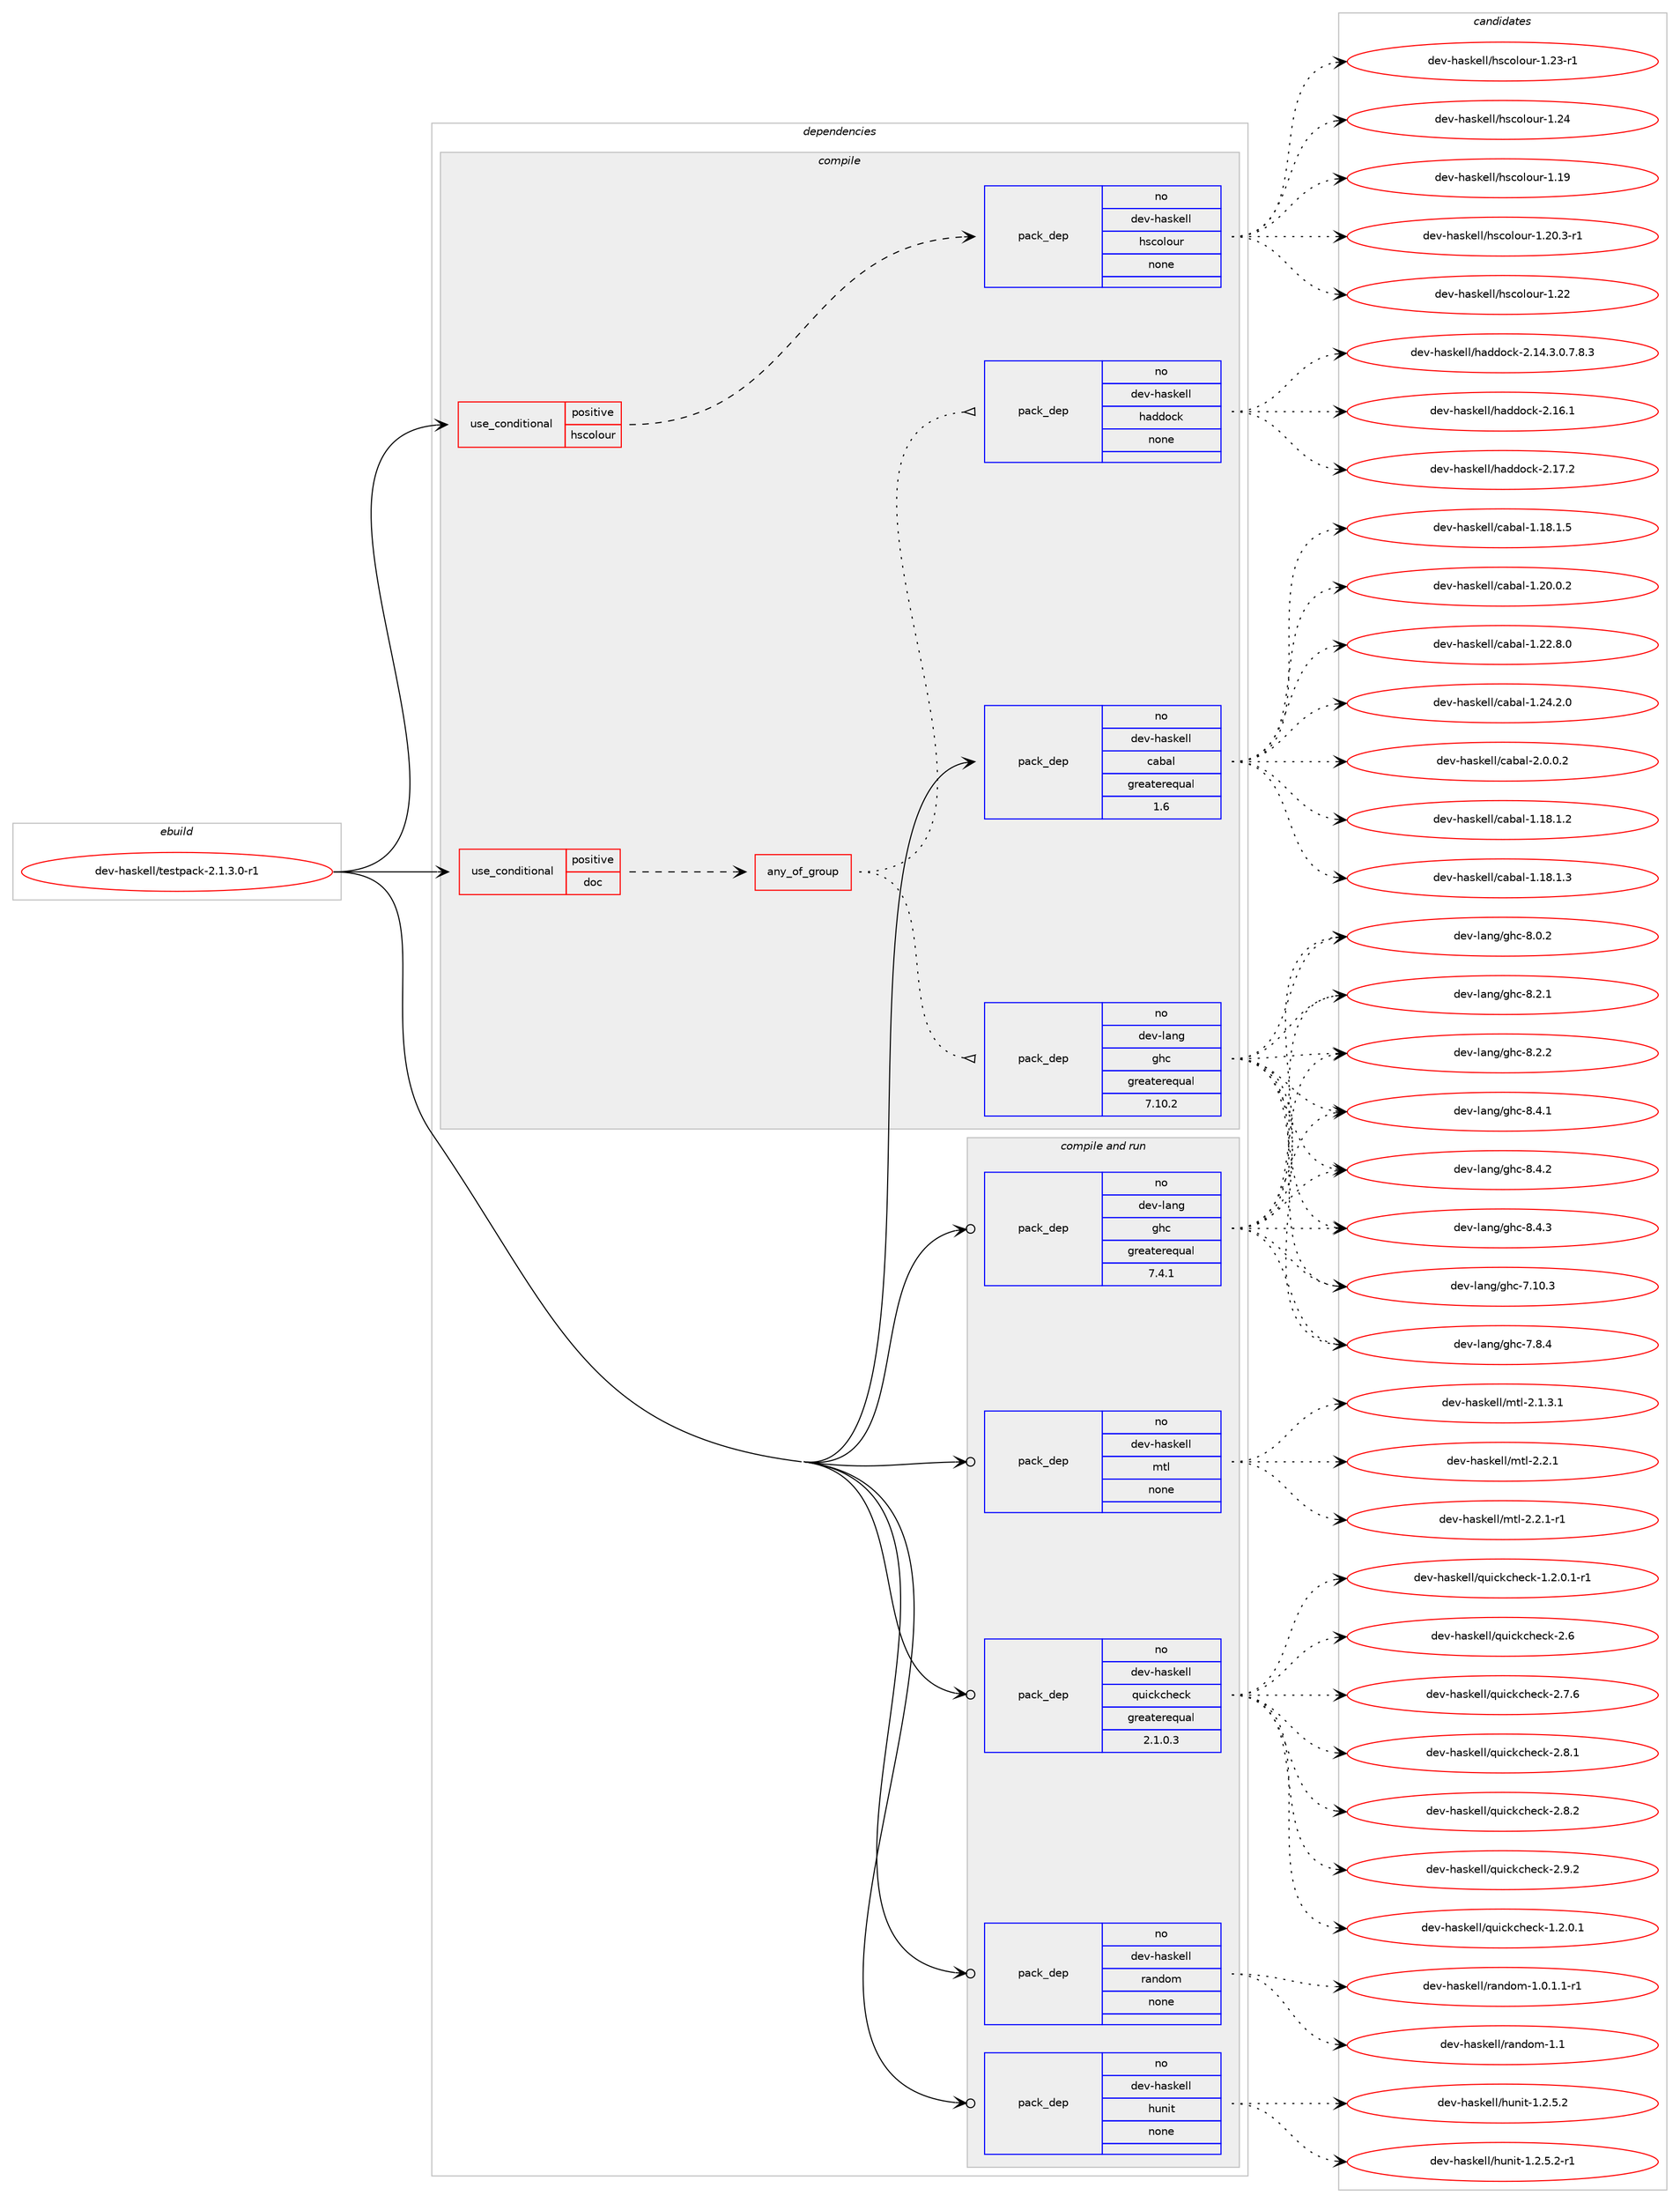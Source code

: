 digraph prolog {

# *************
# Graph options
# *************

newrank=true;
concentrate=true;
compound=true;
graph [rankdir=LR,fontname=Helvetica,fontsize=10,ranksep=1.5];#, ranksep=2.5, nodesep=0.2];
edge  [arrowhead=vee];
node  [fontname=Helvetica,fontsize=10];

# **********
# The ebuild
# **********

subgraph cluster_leftcol {
color=gray;
rank=same;
label=<<i>ebuild</i>>;
id [label="dev-haskell/testpack-2.1.3.0-r1", color=red, width=4, href="../dev-haskell/testpack-2.1.3.0-r1.svg"];
}

# ****************
# The dependencies
# ****************

subgraph cluster_midcol {
color=gray;
label=<<i>dependencies</i>>;
subgraph cluster_compile {
fillcolor="#eeeeee";
style=filled;
label=<<i>compile</i>>;
subgraph cond361713 {
dependency1345682 [label=<<TABLE BORDER="0" CELLBORDER="1" CELLSPACING="0" CELLPADDING="4"><TR><TD ROWSPAN="3" CELLPADDING="10">use_conditional</TD></TR><TR><TD>positive</TD></TR><TR><TD>doc</TD></TR></TABLE>>, shape=none, color=red];
subgraph any21648 {
dependency1345683 [label=<<TABLE BORDER="0" CELLBORDER="1" CELLSPACING="0" CELLPADDING="4"><TR><TD CELLPADDING="10">any_of_group</TD></TR></TABLE>>, shape=none, color=red];subgraph pack961769 {
dependency1345684 [label=<<TABLE BORDER="0" CELLBORDER="1" CELLSPACING="0" CELLPADDING="4" WIDTH="220"><TR><TD ROWSPAN="6" CELLPADDING="30">pack_dep</TD></TR><TR><TD WIDTH="110">no</TD></TR><TR><TD>dev-haskell</TD></TR><TR><TD>haddock</TD></TR><TR><TD>none</TD></TR><TR><TD></TD></TR></TABLE>>, shape=none, color=blue];
}
dependency1345683:e -> dependency1345684:w [weight=20,style="dotted",arrowhead="oinv"];
subgraph pack961770 {
dependency1345685 [label=<<TABLE BORDER="0" CELLBORDER="1" CELLSPACING="0" CELLPADDING="4" WIDTH="220"><TR><TD ROWSPAN="6" CELLPADDING="30">pack_dep</TD></TR><TR><TD WIDTH="110">no</TD></TR><TR><TD>dev-lang</TD></TR><TR><TD>ghc</TD></TR><TR><TD>greaterequal</TD></TR><TR><TD>7.10.2</TD></TR></TABLE>>, shape=none, color=blue];
}
dependency1345683:e -> dependency1345685:w [weight=20,style="dotted",arrowhead="oinv"];
}
dependency1345682:e -> dependency1345683:w [weight=20,style="dashed",arrowhead="vee"];
}
id:e -> dependency1345682:w [weight=20,style="solid",arrowhead="vee"];
subgraph cond361714 {
dependency1345686 [label=<<TABLE BORDER="0" CELLBORDER="1" CELLSPACING="0" CELLPADDING="4"><TR><TD ROWSPAN="3" CELLPADDING="10">use_conditional</TD></TR><TR><TD>positive</TD></TR><TR><TD>hscolour</TD></TR></TABLE>>, shape=none, color=red];
subgraph pack961771 {
dependency1345687 [label=<<TABLE BORDER="0" CELLBORDER="1" CELLSPACING="0" CELLPADDING="4" WIDTH="220"><TR><TD ROWSPAN="6" CELLPADDING="30">pack_dep</TD></TR><TR><TD WIDTH="110">no</TD></TR><TR><TD>dev-haskell</TD></TR><TR><TD>hscolour</TD></TR><TR><TD>none</TD></TR><TR><TD></TD></TR></TABLE>>, shape=none, color=blue];
}
dependency1345686:e -> dependency1345687:w [weight=20,style="dashed",arrowhead="vee"];
}
id:e -> dependency1345686:w [weight=20,style="solid",arrowhead="vee"];
subgraph pack961772 {
dependency1345688 [label=<<TABLE BORDER="0" CELLBORDER="1" CELLSPACING="0" CELLPADDING="4" WIDTH="220"><TR><TD ROWSPAN="6" CELLPADDING="30">pack_dep</TD></TR><TR><TD WIDTH="110">no</TD></TR><TR><TD>dev-haskell</TD></TR><TR><TD>cabal</TD></TR><TR><TD>greaterequal</TD></TR><TR><TD>1.6</TD></TR></TABLE>>, shape=none, color=blue];
}
id:e -> dependency1345688:w [weight=20,style="solid",arrowhead="vee"];
}
subgraph cluster_compileandrun {
fillcolor="#eeeeee";
style=filled;
label=<<i>compile and run</i>>;
subgraph pack961773 {
dependency1345689 [label=<<TABLE BORDER="0" CELLBORDER="1" CELLSPACING="0" CELLPADDING="4" WIDTH="220"><TR><TD ROWSPAN="6" CELLPADDING="30">pack_dep</TD></TR><TR><TD WIDTH="110">no</TD></TR><TR><TD>dev-haskell</TD></TR><TR><TD>hunit</TD></TR><TR><TD>none</TD></TR><TR><TD></TD></TR></TABLE>>, shape=none, color=blue];
}
id:e -> dependency1345689:w [weight=20,style="solid",arrowhead="odotvee"];
subgraph pack961774 {
dependency1345690 [label=<<TABLE BORDER="0" CELLBORDER="1" CELLSPACING="0" CELLPADDING="4" WIDTH="220"><TR><TD ROWSPAN="6" CELLPADDING="30">pack_dep</TD></TR><TR><TD WIDTH="110">no</TD></TR><TR><TD>dev-haskell</TD></TR><TR><TD>mtl</TD></TR><TR><TD>none</TD></TR><TR><TD></TD></TR></TABLE>>, shape=none, color=blue];
}
id:e -> dependency1345690:w [weight=20,style="solid",arrowhead="odotvee"];
subgraph pack961775 {
dependency1345691 [label=<<TABLE BORDER="0" CELLBORDER="1" CELLSPACING="0" CELLPADDING="4" WIDTH="220"><TR><TD ROWSPAN="6" CELLPADDING="30">pack_dep</TD></TR><TR><TD WIDTH="110">no</TD></TR><TR><TD>dev-haskell</TD></TR><TR><TD>quickcheck</TD></TR><TR><TD>greaterequal</TD></TR><TR><TD>2.1.0.3</TD></TR></TABLE>>, shape=none, color=blue];
}
id:e -> dependency1345691:w [weight=20,style="solid",arrowhead="odotvee"];
subgraph pack961776 {
dependency1345692 [label=<<TABLE BORDER="0" CELLBORDER="1" CELLSPACING="0" CELLPADDING="4" WIDTH="220"><TR><TD ROWSPAN="6" CELLPADDING="30">pack_dep</TD></TR><TR><TD WIDTH="110">no</TD></TR><TR><TD>dev-haskell</TD></TR><TR><TD>random</TD></TR><TR><TD>none</TD></TR><TR><TD></TD></TR></TABLE>>, shape=none, color=blue];
}
id:e -> dependency1345692:w [weight=20,style="solid",arrowhead="odotvee"];
subgraph pack961777 {
dependency1345693 [label=<<TABLE BORDER="0" CELLBORDER="1" CELLSPACING="0" CELLPADDING="4" WIDTH="220"><TR><TD ROWSPAN="6" CELLPADDING="30">pack_dep</TD></TR><TR><TD WIDTH="110">no</TD></TR><TR><TD>dev-lang</TD></TR><TR><TD>ghc</TD></TR><TR><TD>greaterequal</TD></TR><TR><TD>7.4.1</TD></TR></TABLE>>, shape=none, color=blue];
}
id:e -> dependency1345693:w [weight=20,style="solid",arrowhead="odotvee"];
}
subgraph cluster_run {
fillcolor="#eeeeee";
style=filled;
label=<<i>run</i>>;
}
}

# **************
# The candidates
# **************

subgraph cluster_choices {
rank=same;
color=gray;
label=<<i>candidates</i>>;

subgraph choice961769 {
color=black;
nodesep=1;
choice1001011184510497115107101108108471049710010011199107455046495246514648465546564651 [label="dev-haskell/haddock-2.14.3.0.7.8.3", color=red, width=4,href="../dev-haskell/haddock-2.14.3.0.7.8.3.svg"];
choice100101118451049711510710110810847104971001001119910745504649544649 [label="dev-haskell/haddock-2.16.1", color=red, width=4,href="../dev-haskell/haddock-2.16.1.svg"];
choice100101118451049711510710110810847104971001001119910745504649554650 [label="dev-haskell/haddock-2.17.2", color=red, width=4,href="../dev-haskell/haddock-2.17.2.svg"];
dependency1345684:e -> choice1001011184510497115107101108108471049710010011199107455046495246514648465546564651:w [style=dotted,weight="100"];
dependency1345684:e -> choice100101118451049711510710110810847104971001001119910745504649544649:w [style=dotted,weight="100"];
dependency1345684:e -> choice100101118451049711510710110810847104971001001119910745504649554650:w [style=dotted,weight="100"];
}
subgraph choice961770 {
color=black;
nodesep=1;
choice1001011184510897110103471031049945554649484651 [label="dev-lang/ghc-7.10.3", color=red, width=4,href="../dev-lang/ghc-7.10.3.svg"];
choice10010111845108971101034710310499455546564652 [label="dev-lang/ghc-7.8.4", color=red, width=4,href="../dev-lang/ghc-7.8.4.svg"];
choice10010111845108971101034710310499455646484650 [label="dev-lang/ghc-8.0.2", color=red, width=4,href="../dev-lang/ghc-8.0.2.svg"];
choice10010111845108971101034710310499455646504649 [label="dev-lang/ghc-8.2.1", color=red, width=4,href="../dev-lang/ghc-8.2.1.svg"];
choice10010111845108971101034710310499455646504650 [label="dev-lang/ghc-8.2.2", color=red, width=4,href="../dev-lang/ghc-8.2.2.svg"];
choice10010111845108971101034710310499455646524649 [label="dev-lang/ghc-8.4.1", color=red, width=4,href="../dev-lang/ghc-8.4.1.svg"];
choice10010111845108971101034710310499455646524650 [label="dev-lang/ghc-8.4.2", color=red, width=4,href="../dev-lang/ghc-8.4.2.svg"];
choice10010111845108971101034710310499455646524651 [label="dev-lang/ghc-8.4.3", color=red, width=4,href="../dev-lang/ghc-8.4.3.svg"];
dependency1345685:e -> choice1001011184510897110103471031049945554649484651:w [style=dotted,weight="100"];
dependency1345685:e -> choice10010111845108971101034710310499455546564652:w [style=dotted,weight="100"];
dependency1345685:e -> choice10010111845108971101034710310499455646484650:w [style=dotted,weight="100"];
dependency1345685:e -> choice10010111845108971101034710310499455646504649:w [style=dotted,weight="100"];
dependency1345685:e -> choice10010111845108971101034710310499455646504650:w [style=dotted,weight="100"];
dependency1345685:e -> choice10010111845108971101034710310499455646524649:w [style=dotted,weight="100"];
dependency1345685:e -> choice10010111845108971101034710310499455646524650:w [style=dotted,weight="100"];
dependency1345685:e -> choice10010111845108971101034710310499455646524651:w [style=dotted,weight="100"];
}
subgraph choice961771 {
color=black;
nodesep=1;
choice100101118451049711510710110810847104115991111081111171144549464957 [label="dev-haskell/hscolour-1.19", color=red, width=4,href="../dev-haskell/hscolour-1.19.svg"];
choice10010111845104971151071011081084710411599111108111117114454946504846514511449 [label="dev-haskell/hscolour-1.20.3-r1", color=red, width=4,href="../dev-haskell/hscolour-1.20.3-r1.svg"];
choice100101118451049711510710110810847104115991111081111171144549465050 [label="dev-haskell/hscolour-1.22", color=red, width=4,href="../dev-haskell/hscolour-1.22.svg"];
choice1001011184510497115107101108108471041159911110811111711445494650514511449 [label="dev-haskell/hscolour-1.23-r1", color=red, width=4,href="../dev-haskell/hscolour-1.23-r1.svg"];
choice100101118451049711510710110810847104115991111081111171144549465052 [label="dev-haskell/hscolour-1.24", color=red, width=4,href="../dev-haskell/hscolour-1.24.svg"];
dependency1345687:e -> choice100101118451049711510710110810847104115991111081111171144549464957:w [style=dotted,weight="100"];
dependency1345687:e -> choice10010111845104971151071011081084710411599111108111117114454946504846514511449:w [style=dotted,weight="100"];
dependency1345687:e -> choice100101118451049711510710110810847104115991111081111171144549465050:w [style=dotted,weight="100"];
dependency1345687:e -> choice1001011184510497115107101108108471041159911110811111711445494650514511449:w [style=dotted,weight="100"];
dependency1345687:e -> choice100101118451049711510710110810847104115991111081111171144549465052:w [style=dotted,weight="100"];
}
subgraph choice961772 {
color=black;
nodesep=1;
choice10010111845104971151071011081084799979897108454946495646494650 [label="dev-haskell/cabal-1.18.1.2", color=red, width=4,href="../dev-haskell/cabal-1.18.1.2.svg"];
choice10010111845104971151071011081084799979897108454946495646494651 [label="dev-haskell/cabal-1.18.1.3", color=red, width=4,href="../dev-haskell/cabal-1.18.1.3.svg"];
choice10010111845104971151071011081084799979897108454946495646494653 [label="dev-haskell/cabal-1.18.1.5", color=red, width=4,href="../dev-haskell/cabal-1.18.1.5.svg"];
choice10010111845104971151071011081084799979897108454946504846484650 [label="dev-haskell/cabal-1.20.0.2", color=red, width=4,href="../dev-haskell/cabal-1.20.0.2.svg"];
choice10010111845104971151071011081084799979897108454946505046564648 [label="dev-haskell/cabal-1.22.8.0", color=red, width=4,href="../dev-haskell/cabal-1.22.8.0.svg"];
choice10010111845104971151071011081084799979897108454946505246504648 [label="dev-haskell/cabal-1.24.2.0", color=red, width=4,href="../dev-haskell/cabal-1.24.2.0.svg"];
choice100101118451049711510710110810847999798971084550464846484650 [label="dev-haskell/cabal-2.0.0.2", color=red, width=4,href="../dev-haskell/cabal-2.0.0.2.svg"];
dependency1345688:e -> choice10010111845104971151071011081084799979897108454946495646494650:w [style=dotted,weight="100"];
dependency1345688:e -> choice10010111845104971151071011081084799979897108454946495646494651:w [style=dotted,weight="100"];
dependency1345688:e -> choice10010111845104971151071011081084799979897108454946495646494653:w [style=dotted,weight="100"];
dependency1345688:e -> choice10010111845104971151071011081084799979897108454946504846484650:w [style=dotted,weight="100"];
dependency1345688:e -> choice10010111845104971151071011081084799979897108454946505046564648:w [style=dotted,weight="100"];
dependency1345688:e -> choice10010111845104971151071011081084799979897108454946505246504648:w [style=dotted,weight="100"];
dependency1345688:e -> choice100101118451049711510710110810847999798971084550464846484650:w [style=dotted,weight="100"];
}
subgraph choice961773 {
color=black;
nodesep=1;
choice1001011184510497115107101108108471041171101051164549465046534650 [label="dev-haskell/hunit-1.2.5.2", color=red, width=4,href="../dev-haskell/hunit-1.2.5.2.svg"];
choice10010111845104971151071011081084710411711010511645494650465346504511449 [label="dev-haskell/hunit-1.2.5.2-r1", color=red, width=4,href="../dev-haskell/hunit-1.2.5.2-r1.svg"];
dependency1345689:e -> choice1001011184510497115107101108108471041171101051164549465046534650:w [style=dotted,weight="100"];
dependency1345689:e -> choice10010111845104971151071011081084710411711010511645494650465346504511449:w [style=dotted,weight="100"];
}
subgraph choice961774 {
color=black;
nodesep=1;
choice1001011184510497115107101108108471091161084550464946514649 [label="dev-haskell/mtl-2.1.3.1", color=red, width=4,href="../dev-haskell/mtl-2.1.3.1.svg"];
choice100101118451049711510710110810847109116108455046504649 [label="dev-haskell/mtl-2.2.1", color=red, width=4,href="../dev-haskell/mtl-2.2.1.svg"];
choice1001011184510497115107101108108471091161084550465046494511449 [label="dev-haskell/mtl-2.2.1-r1", color=red, width=4,href="../dev-haskell/mtl-2.2.1-r1.svg"];
dependency1345690:e -> choice1001011184510497115107101108108471091161084550464946514649:w [style=dotted,weight="100"];
dependency1345690:e -> choice100101118451049711510710110810847109116108455046504649:w [style=dotted,weight="100"];
dependency1345690:e -> choice1001011184510497115107101108108471091161084550465046494511449:w [style=dotted,weight="100"];
}
subgraph choice961775 {
color=black;
nodesep=1;
choice1001011184510497115107101108108471131171059910799104101991074549465046484649 [label="dev-haskell/quickcheck-1.2.0.1", color=red, width=4,href="../dev-haskell/quickcheck-1.2.0.1.svg"];
choice10010111845104971151071011081084711311710599107991041019910745494650464846494511449 [label="dev-haskell/quickcheck-1.2.0.1-r1", color=red, width=4,href="../dev-haskell/quickcheck-1.2.0.1-r1.svg"];
choice10010111845104971151071011081084711311710599107991041019910745504654 [label="dev-haskell/quickcheck-2.6", color=red, width=4,href="../dev-haskell/quickcheck-2.6.svg"];
choice100101118451049711510710110810847113117105991079910410199107455046554654 [label="dev-haskell/quickcheck-2.7.6", color=red, width=4,href="../dev-haskell/quickcheck-2.7.6.svg"];
choice100101118451049711510710110810847113117105991079910410199107455046564649 [label="dev-haskell/quickcheck-2.8.1", color=red, width=4,href="../dev-haskell/quickcheck-2.8.1.svg"];
choice100101118451049711510710110810847113117105991079910410199107455046564650 [label="dev-haskell/quickcheck-2.8.2", color=red, width=4,href="../dev-haskell/quickcheck-2.8.2.svg"];
choice100101118451049711510710110810847113117105991079910410199107455046574650 [label="dev-haskell/quickcheck-2.9.2", color=red, width=4,href="../dev-haskell/quickcheck-2.9.2.svg"];
dependency1345691:e -> choice1001011184510497115107101108108471131171059910799104101991074549465046484649:w [style=dotted,weight="100"];
dependency1345691:e -> choice10010111845104971151071011081084711311710599107991041019910745494650464846494511449:w [style=dotted,weight="100"];
dependency1345691:e -> choice10010111845104971151071011081084711311710599107991041019910745504654:w [style=dotted,weight="100"];
dependency1345691:e -> choice100101118451049711510710110810847113117105991079910410199107455046554654:w [style=dotted,weight="100"];
dependency1345691:e -> choice100101118451049711510710110810847113117105991079910410199107455046564649:w [style=dotted,weight="100"];
dependency1345691:e -> choice100101118451049711510710110810847113117105991079910410199107455046564650:w [style=dotted,weight="100"];
dependency1345691:e -> choice100101118451049711510710110810847113117105991079910410199107455046574650:w [style=dotted,weight="100"];
}
subgraph choice961776 {
color=black;
nodesep=1;
choice1001011184510497115107101108108471149711010011110945494648464946494511449 [label="dev-haskell/random-1.0.1.1-r1", color=red, width=4,href="../dev-haskell/random-1.0.1.1-r1.svg"];
choice1001011184510497115107101108108471149711010011110945494649 [label="dev-haskell/random-1.1", color=red, width=4,href="../dev-haskell/random-1.1.svg"];
dependency1345692:e -> choice1001011184510497115107101108108471149711010011110945494648464946494511449:w [style=dotted,weight="100"];
dependency1345692:e -> choice1001011184510497115107101108108471149711010011110945494649:w [style=dotted,weight="100"];
}
subgraph choice961777 {
color=black;
nodesep=1;
choice1001011184510897110103471031049945554649484651 [label="dev-lang/ghc-7.10.3", color=red, width=4,href="../dev-lang/ghc-7.10.3.svg"];
choice10010111845108971101034710310499455546564652 [label="dev-lang/ghc-7.8.4", color=red, width=4,href="../dev-lang/ghc-7.8.4.svg"];
choice10010111845108971101034710310499455646484650 [label="dev-lang/ghc-8.0.2", color=red, width=4,href="../dev-lang/ghc-8.0.2.svg"];
choice10010111845108971101034710310499455646504649 [label="dev-lang/ghc-8.2.1", color=red, width=4,href="../dev-lang/ghc-8.2.1.svg"];
choice10010111845108971101034710310499455646504650 [label="dev-lang/ghc-8.2.2", color=red, width=4,href="../dev-lang/ghc-8.2.2.svg"];
choice10010111845108971101034710310499455646524649 [label="dev-lang/ghc-8.4.1", color=red, width=4,href="../dev-lang/ghc-8.4.1.svg"];
choice10010111845108971101034710310499455646524650 [label="dev-lang/ghc-8.4.2", color=red, width=4,href="../dev-lang/ghc-8.4.2.svg"];
choice10010111845108971101034710310499455646524651 [label="dev-lang/ghc-8.4.3", color=red, width=4,href="../dev-lang/ghc-8.4.3.svg"];
dependency1345693:e -> choice1001011184510897110103471031049945554649484651:w [style=dotted,weight="100"];
dependency1345693:e -> choice10010111845108971101034710310499455546564652:w [style=dotted,weight="100"];
dependency1345693:e -> choice10010111845108971101034710310499455646484650:w [style=dotted,weight="100"];
dependency1345693:e -> choice10010111845108971101034710310499455646504649:w [style=dotted,weight="100"];
dependency1345693:e -> choice10010111845108971101034710310499455646504650:w [style=dotted,weight="100"];
dependency1345693:e -> choice10010111845108971101034710310499455646524649:w [style=dotted,weight="100"];
dependency1345693:e -> choice10010111845108971101034710310499455646524650:w [style=dotted,weight="100"];
dependency1345693:e -> choice10010111845108971101034710310499455646524651:w [style=dotted,weight="100"];
}
}

}
